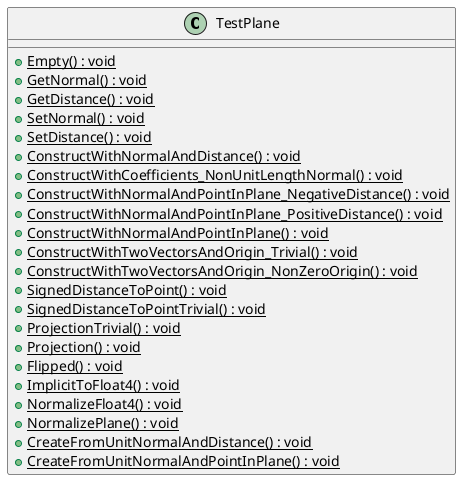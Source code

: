 @startuml
class TestPlane {
    + {static} Empty() : void
    + {static} GetNormal() : void
    + {static} GetDistance() : void
    + {static} SetNormal() : void
    + {static} SetDistance() : void
    + {static} ConstructWithNormalAndDistance() : void
    + {static} ConstructWithCoefficients_NonUnitLengthNormal() : void
    + {static} ConstructWithNormalAndPointInPlane_NegativeDistance() : void
    + {static} ConstructWithNormalAndPointInPlane_PositiveDistance() : void
    + {static} ConstructWithNormalAndPointInPlane() : void
    + {static} ConstructWithTwoVectorsAndOrigin_Trivial() : void
    + {static} ConstructWithTwoVectorsAndOrigin_NonZeroOrigin() : void
    + {static} SignedDistanceToPoint() : void
    + {static} SignedDistanceToPointTrivial() : void
    + {static} ProjectionTrivial() : void
    + {static} Projection() : void
    + {static} Flipped() : void
    + {static} ImplicitToFloat4() : void
    + {static} NormalizeFloat4() : void
    + {static} NormalizePlane() : void
    + {static} CreateFromUnitNormalAndDistance() : void
    + {static} CreateFromUnitNormalAndPointInPlane() : void
}
@enduml

